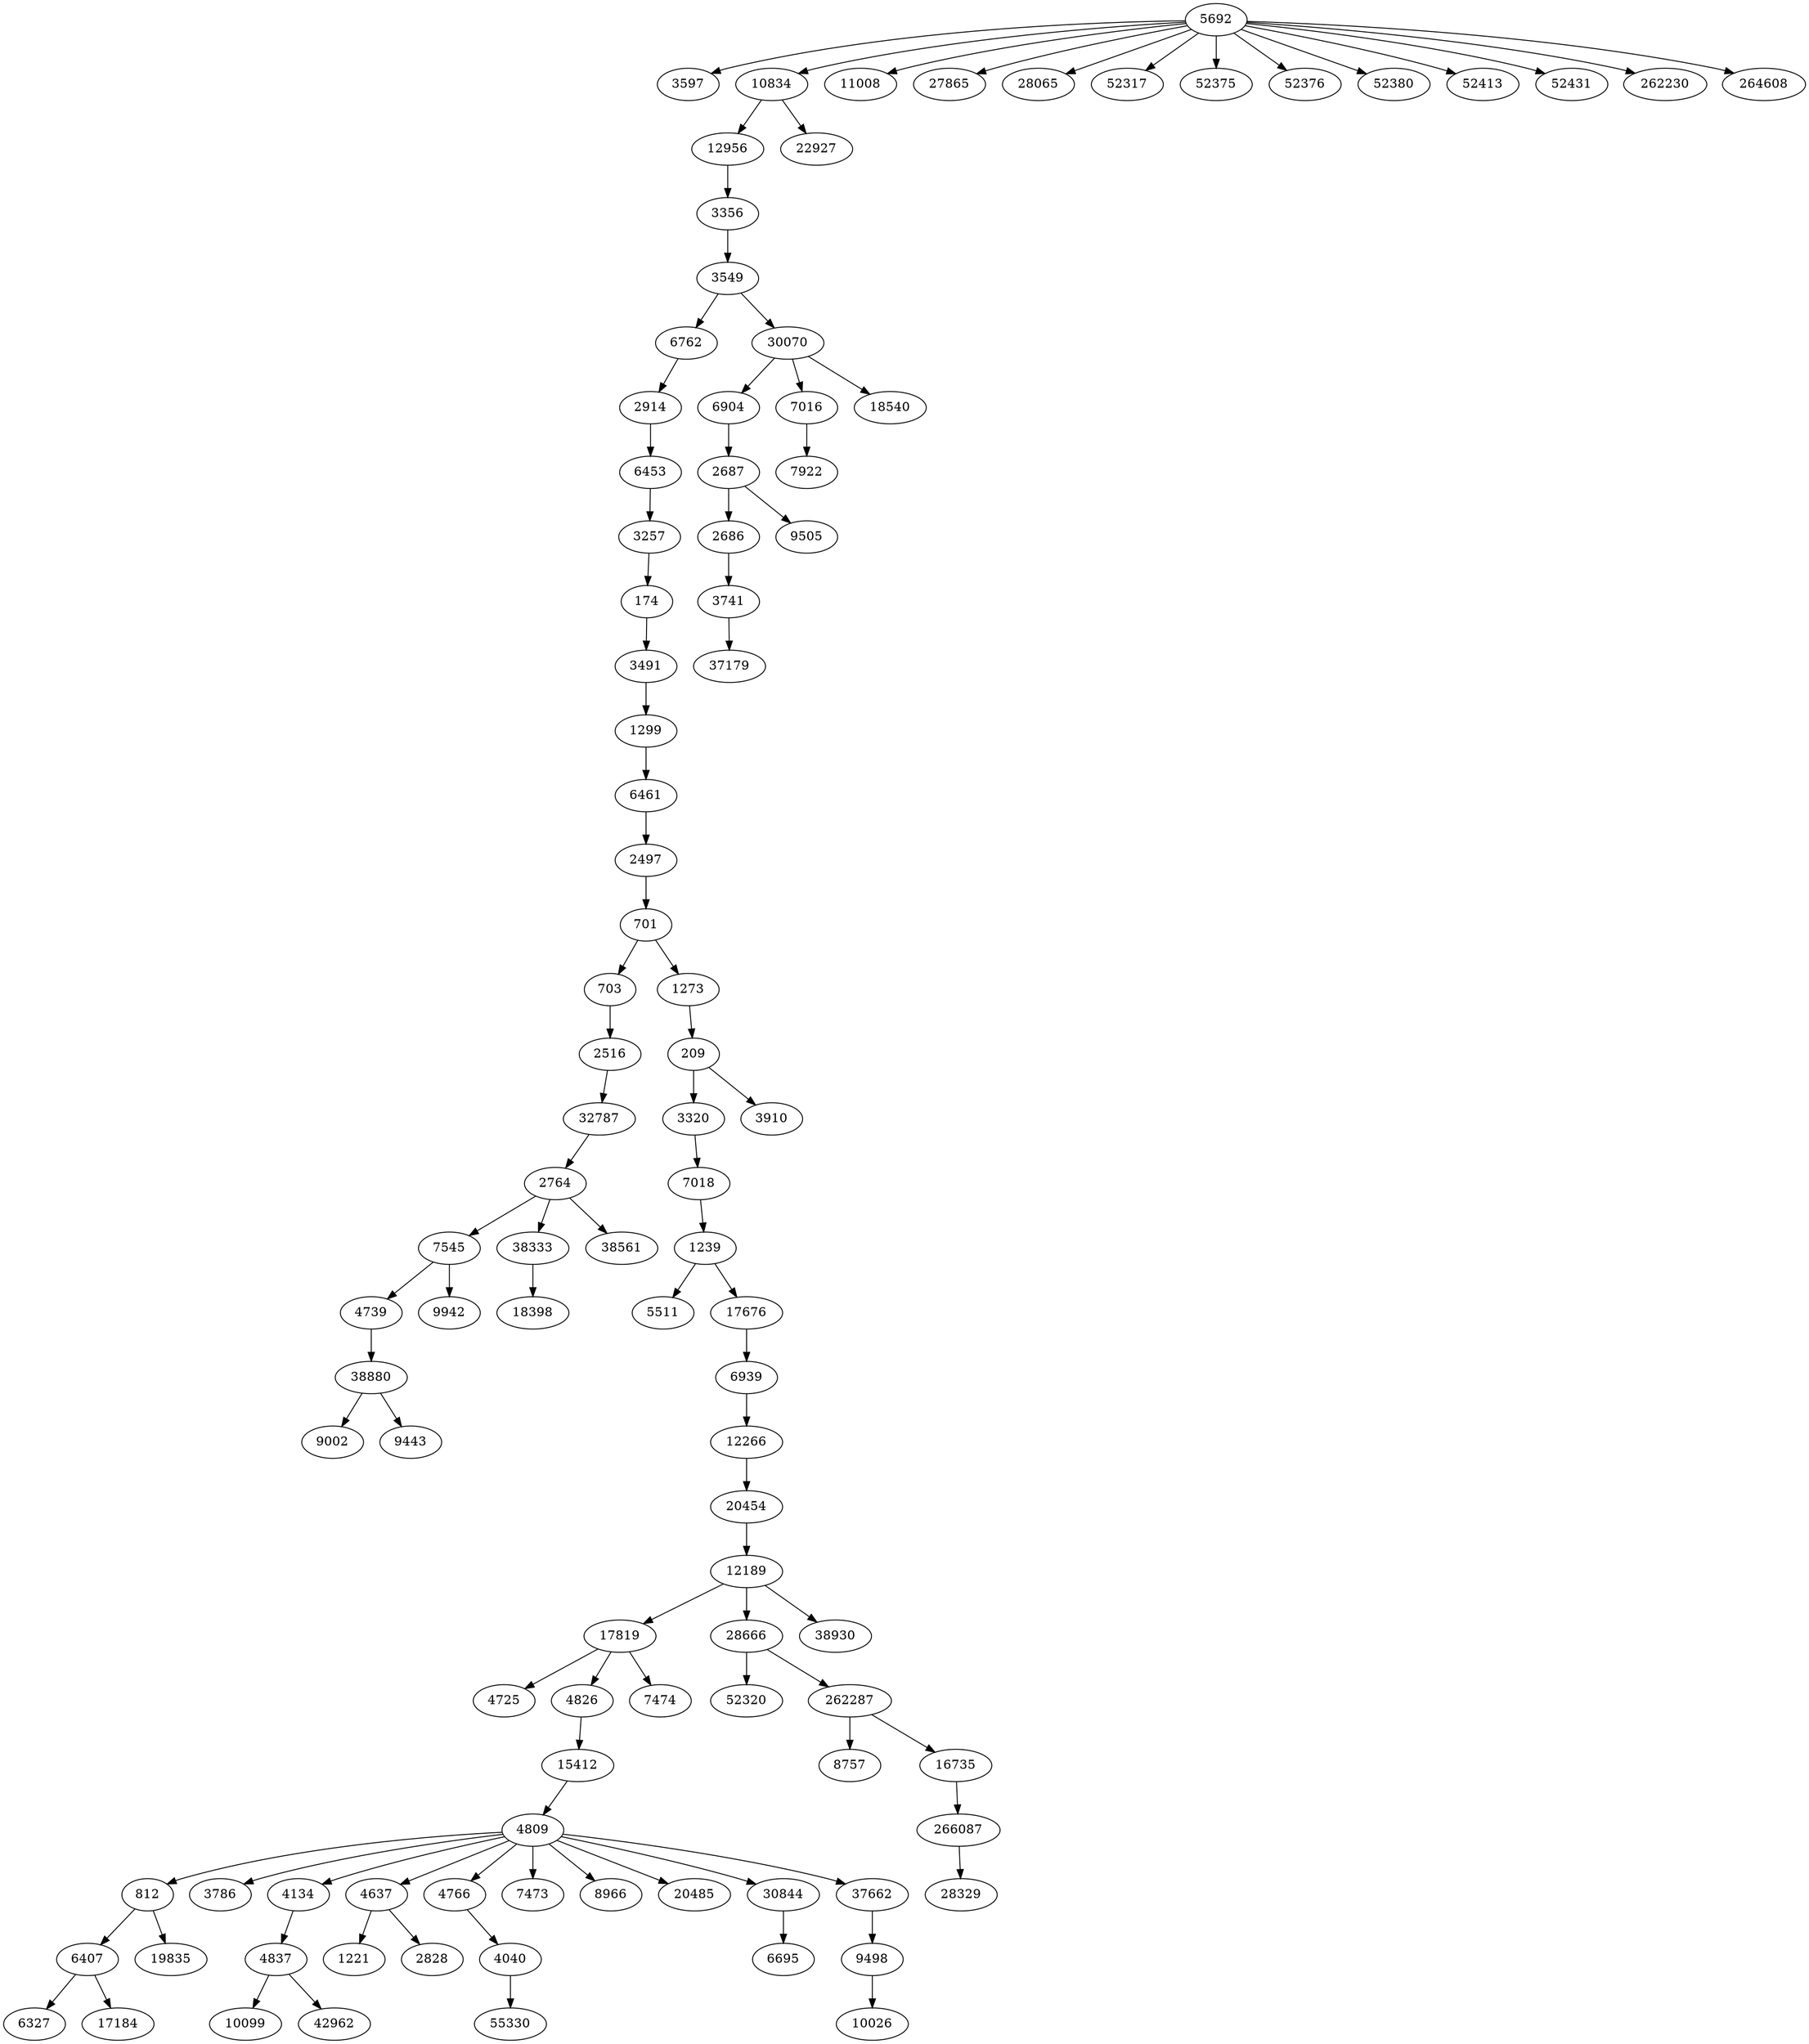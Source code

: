 digraph {
  // Node definitions.
  174;
  209;
  701;
  703;
  812;
  1221;
  1239;
  1273;
  1299;
  2497;
  2516;
  2686;
  2687;
  2764;
  2828;
  2914;
  3257;
  3320;
  3356;
  3491;
  3549;
  3597;
  3741;
  3786;
  3910;
  4040;
  4134;
  4637;
  4725;
  4739;
  4766;
  4809;
  4826;
  4837;
  5511;
  5692;
  6327;
  6407;
  6453;
  6461;
  6695;
  6762;
  6904;
  6939;
  7016;
  7018;
  7473;
  7474;
  7545;
  7922;
  8757;
  8966;
  9002;
  9443;
  9498;
  9505;
  9942;
  10026;
  10099;
  10834;
  11008;
  12189;
  12266;
  12956;
  15412;
  16735;
  17184;
  17676;
  17819;
  18398;
  18540;
  19835;
  20454;
  20485;
  22927;
  27865;
  28065;
  28329;
  28666;
  30070;
  30844;
  32787;
  37179;
  37662;
  38333;
  38561;
  38880;
  38930;
  42962;
  52317;
  52320;
  52375;
  52376;
  52380;
  52413;
  52431;
  55330;
  262230;
  262287;
  264608;
  266087;

  // Edge definitions.
  174 -> 3491;
  209 -> 3320;
  209 -> 3910;
  701 -> 703;
  701 -> 1273;
  703 -> 2516;
  812 -> 6407;
  812 -> 19835;
  1239 -> 5511;
  1239 -> 17676;
  1273 -> 209;
  1299 -> 6461;
  2497 -> 701;
  2516 -> 32787;
  2686 -> 3741;
  2687 -> 2686;
  2687 -> 9505;
  2764 -> 7545;
  2764 -> 38333;
  2764 -> 38561;
  2914 -> 6453;
  3257 -> 174;
  3320 -> 7018;
  3356 -> 3549;
  3491 -> 1299;
  3549 -> 6762;
  3549 -> 30070;
  3741 -> 37179;
  4040 -> 55330;
  4134 -> 4837;
  4637 -> 1221;
  4637 -> 2828;
  4739 -> 38880;
  4766 -> 4040;
  4809 -> 812;
  4809 -> 3786;
  4809 -> 4134;
  4809 -> 4637;
  4809 -> 4766;
  4809 -> 7473;
  4809 -> 8966;
  4809 -> 20485;
  4809 -> 30844;
  4809 -> 37662;
  4826 -> 15412;
  4837 -> 10099;
  4837 -> 42962;
  5692 -> 3597;
  5692 -> 10834;
  5692 -> 11008;
  5692 -> 27865;
  5692 -> 28065;
  5692 -> 52317;
  5692 -> 52375;
  5692 -> 52376;
  5692 -> 52380;
  5692 -> 52413;
  5692 -> 52431;
  5692 -> 262230;
  5692 -> 264608;
  6407 -> 6327;
  6407 -> 17184;
  6453 -> 3257;
  6461 -> 2497;
  6762 -> 2914;
  6904 -> 2687;
  6939 -> 12266;
  7016 -> 7922;
  7018 -> 1239;
  7545 -> 4739;
  7545 -> 9942;
  9498 -> 10026;
  10834 -> 12956;
  10834 -> 22927;
  12189 -> 17819;
  12189 -> 28666;
  12189 -> 38930;
  12266 -> 20454;
  12956 -> 3356;
  15412 -> 4809;
  16735 -> 266087;
  17676 -> 6939;
  17819 -> 4725;
  17819 -> 4826;
  17819 -> 7474;
  20454 -> 12189;
  28666 -> 52320;
  28666 -> 262287;
  30070 -> 6904;
  30070 -> 7016;
  30070 -> 18540;
  30844 -> 6695;
  32787 -> 2764;
  37662 -> 9498;
  38333 -> 18398;
  38880 -> 9002;
  38880 -> 9443;
  262287 -> 8757;
  262287 -> 16735;
  266087 -> 28329;
}